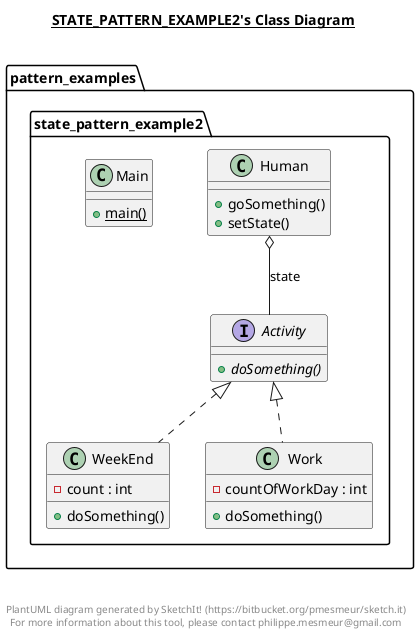 @startuml

title __STATE_PATTERN_EXAMPLE2's Class Diagram__\n

  namespace pattern_examples.state_pattern_example2 {
    interface pattern_examples.state_pattern_example2.Activity {
        {abstract} + doSomething()
    }
  }
  

  namespace pattern_examples.state_pattern_example2 {
    class pattern_examples.state_pattern_example2.Human {
        + goSomething()
        + setState()
    }
  }
  

  namespace pattern_examples.state_pattern_example2 {
    class pattern_examples.state_pattern_example2.Main {
        {static} + main()
    }
  }
  

  namespace pattern_examples.state_pattern_example2 {
    class pattern_examples.state_pattern_example2.WeekEnd {
        - count : int
        + doSomething()
    }
  }
  

  namespace pattern_examples.state_pattern_example2 {
    class pattern_examples.state_pattern_example2.Work {
        - countOfWorkDay : int
        + doSomething()
    }
  }
  

  pattern_examples.state_pattern_example2.Human o-- pattern_examples.state_pattern_example2.Activity : state
  pattern_examples.state_pattern_example2.WeekEnd .up.|> pattern_examples.state_pattern_example2.Activity
  pattern_examples.state_pattern_example2.Work .up.|> pattern_examples.state_pattern_example2.Activity


right footer


PlantUML diagram generated by SketchIt! (https://bitbucket.org/pmesmeur/sketch.it)
For more information about this tool, please contact philippe.mesmeur@gmail.com
endfooter

@enduml
